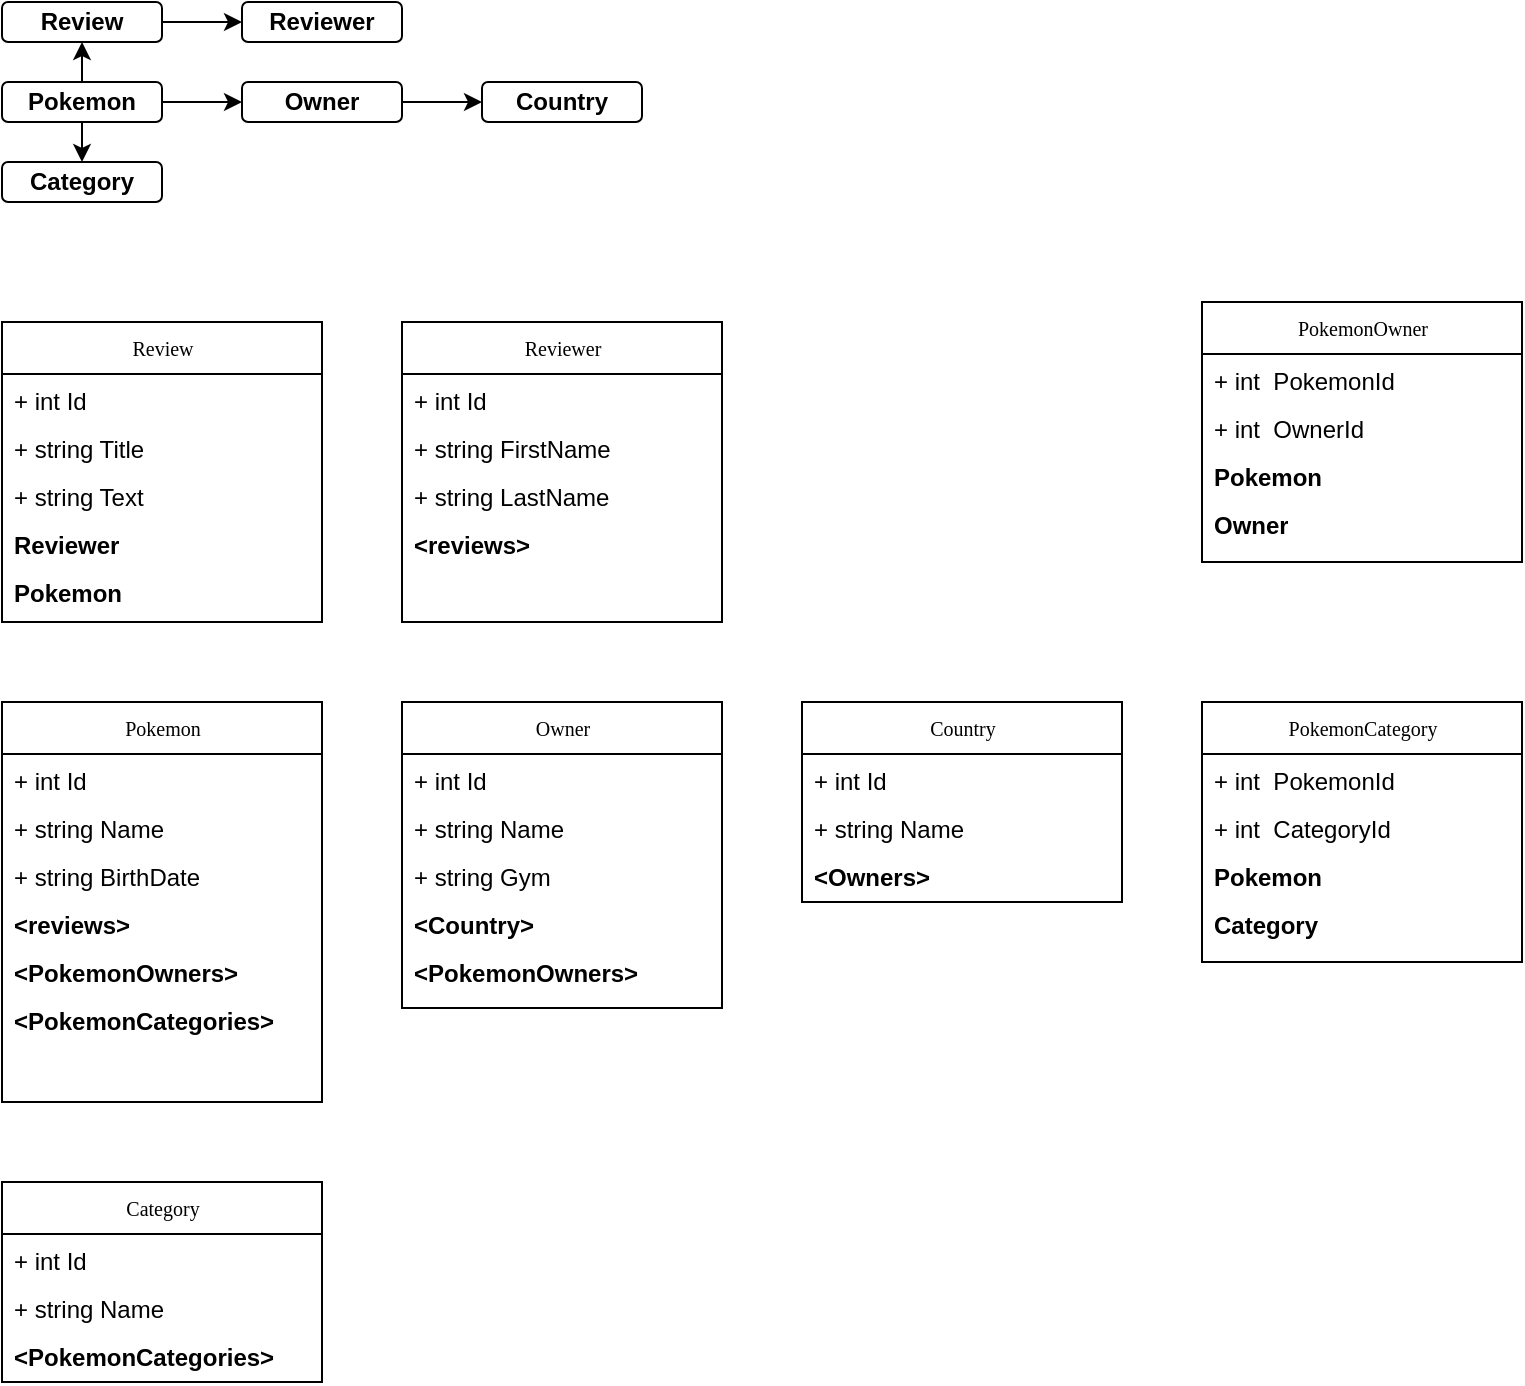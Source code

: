 <mxfile version="21.1.2" type="device">
  <diagram name="Page-1" id="c4acf3e9-155e-7222-9cf6-157b1a14988f">
    <mxGraphModel dx="990" dy="943" grid="1" gridSize="10" guides="1" tooltips="1" connect="1" arrows="1" fold="1" page="1" pageScale="1" pageWidth="850" pageHeight="1100" background="none" math="0" shadow="0">
      <root>
        <mxCell id="0" />
        <mxCell id="1" parent="0" />
        <mxCell id="17acba5748e5396b-30" value="Pokemon" style="swimlane;html=1;fontStyle=0;childLayout=stackLayout;horizontal=1;startSize=26;fillColor=none;horizontalStack=0;resizeParent=1;resizeLast=0;collapsible=1;marginBottom=0;swimlaneFillColor=#ffffff;rounded=0;shadow=0;comic=0;labelBackgroundColor=none;strokeWidth=1;fontFamily=Verdana;fontSize=10;align=center;" parent="1" vertex="1">
          <mxGeometry x="40" y="360" width="160" height="200" as="geometry" />
        </mxCell>
        <mxCell id="17acba5748e5396b-31" value="+ int Id" style="text;html=1;strokeColor=none;fillColor=none;align=left;verticalAlign=top;spacingLeft=4;spacingRight=4;whiteSpace=wrap;overflow=hidden;rotatable=0;points=[[0,0.5],[1,0.5]];portConstraint=eastwest;" parent="17acba5748e5396b-30" vertex="1">
          <mxGeometry y="26" width="160" height="24" as="geometry" />
        </mxCell>
        <mxCell id="USu3_Sf-YFshIbcGizOY-3" value="+ string Name" style="text;html=1;strokeColor=none;fillColor=none;align=left;verticalAlign=top;spacingLeft=4;spacingRight=4;whiteSpace=wrap;overflow=hidden;rotatable=0;points=[[0,0.5],[1,0.5]];portConstraint=eastwest;" vertex="1" parent="17acba5748e5396b-30">
          <mxGeometry y="50" width="160" height="24" as="geometry" />
        </mxCell>
        <mxCell id="USu3_Sf-YFshIbcGizOY-4" value="+ string BirthDate" style="text;html=1;strokeColor=none;fillColor=none;align=left;verticalAlign=top;spacingLeft=4;spacingRight=4;whiteSpace=wrap;overflow=hidden;rotatable=0;points=[[0,0.5],[1,0.5]];portConstraint=eastwest;" vertex="1" parent="17acba5748e5396b-30">
          <mxGeometry y="74" width="160" height="24" as="geometry" />
        </mxCell>
        <mxCell id="USu3_Sf-YFshIbcGizOY-5" value="&lt;b&gt;&amp;lt;reviews&amp;gt;&lt;/b&gt;" style="text;html=1;strokeColor=none;fillColor=none;align=left;verticalAlign=top;spacingLeft=4;spacingRight=4;whiteSpace=wrap;overflow=hidden;rotatable=0;points=[[0,0.5],[1,0.5]];portConstraint=eastwest;" vertex="1" parent="17acba5748e5396b-30">
          <mxGeometry y="98" width="160" height="24" as="geometry" />
        </mxCell>
        <mxCell id="USu3_Sf-YFshIbcGizOY-6" value="&lt;b&gt;&amp;lt;PokemonOwners&amp;gt;&lt;/b&gt;" style="text;html=1;strokeColor=none;fillColor=none;align=left;verticalAlign=top;spacingLeft=4;spacingRight=4;whiteSpace=wrap;overflow=hidden;rotatable=0;points=[[0,0.5],[1,0.5]];portConstraint=eastwest;" vertex="1" parent="17acba5748e5396b-30">
          <mxGeometry y="122" width="160" height="24" as="geometry" />
        </mxCell>
        <mxCell id="USu3_Sf-YFshIbcGizOY-8" value="&lt;b style=&quot;border-color: var(--border-color);&quot;&gt;&amp;lt;PokemonCategories&amp;gt;&lt;/b&gt;" style="text;html=1;strokeColor=none;fillColor=none;align=left;verticalAlign=top;spacingLeft=4;spacingRight=4;whiteSpace=wrap;overflow=hidden;rotatable=0;points=[[0,0.5],[1,0.5]];portConstraint=eastwest;" vertex="1" parent="17acba5748e5396b-30">
          <mxGeometry y="146" width="160" height="24" as="geometry" />
        </mxCell>
        <mxCell id="USu3_Sf-YFshIbcGizOY-9" value="Owner" style="swimlane;html=1;fontStyle=0;childLayout=stackLayout;horizontal=1;startSize=26;fillColor=none;horizontalStack=0;resizeParent=1;resizeLast=0;collapsible=1;marginBottom=0;swimlaneFillColor=#ffffff;rounded=0;shadow=0;comic=0;labelBackgroundColor=none;strokeWidth=1;fontFamily=Verdana;fontSize=10;align=center;" vertex="1" parent="1">
          <mxGeometry x="240" y="360" width="160" height="153" as="geometry" />
        </mxCell>
        <mxCell id="USu3_Sf-YFshIbcGizOY-10" value="+ int Id" style="text;html=1;strokeColor=none;fillColor=none;align=left;verticalAlign=top;spacingLeft=4;spacingRight=4;whiteSpace=wrap;overflow=hidden;rotatable=0;points=[[0,0.5],[1,0.5]];portConstraint=eastwest;" vertex="1" parent="USu3_Sf-YFshIbcGizOY-9">
          <mxGeometry y="26" width="160" height="24" as="geometry" />
        </mxCell>
        <mxCell id="USu3_Sf-YFshIbcGizOY-11" value="+ string Name" style="text;html=1;strokeColor=none;fillColor=none;align=left;verticalAlign=top;spacingLeft=4;spacingRight=4;whiteSpace=wrap;overflow=hidden;rotatable=0;points=[[0,0.5],[1,0.5]];portConstraint=eastwest;" vertex="1" parent="USu3_Sf-YFshIbcGizOY-9">
          <mxGeometry y="50" width="160" height="24" as="geometry" />
        </mxCell>
        <mxCell id="USu3_Sf-YFshIbcGizOY-12" value="+ string Gym" style="text;html=1;strokeColor=none;fillColor=none;align=left;verticalAlign=top;spacingLeft=4;spacingRight=4;whiteSpace=wrap;overflow=hidden;rotatable=0;points=[[0,0.5],[1,0.5]];portConstraint=eastwest;" vertex="1" parent="USu3_Sf-YFshIbcGizOY-9">
          <mxGeometry y="74" width="160" height="24" as="geometry" />
        </mxCell>
        <mxCell id="USu3_Sf-YFshIbcGizOY-13" value="&lt;b&gt;&amp;lt;Country&amp;gt;&lt;/b&gt;" style="text;html=1;strokeColor=none;fillColor=none;align=left;verticalAlign=top;spacingLeft=4;spacingRight=4;whiteSpace=wrap;overflow=hidden;rotatable=0;points=[[0,0.5],[1,0.5]];portConstraint=eastwest;" vertex="1" parent="USu3_Sf-YFshIbcGizOY-9">
          <mxGeometry y="98" width="160" height="24" as="geometry" />
        </mxCell>
        <mxCell id="USu3_Sf-YFshIbcGizOY-16" value="&lt;b&gt;&amp;lt;PokemonOwners&amp;gt;&lt;/b&gt;" style="text;html=1;strokeColor=none;fillColor=none;align=left;verticalAlign=top;spacingLeft=4;spacingRight=4;whiteSpace=wrap;overflow=hidden;rotatable=0;points=[[0,0.5],[1,0.5]];portConstraint=eastwest;" vertex="1" parent="USu3_Sf-YFshIbcGizOY-9">
          <mxGeometry y="122" width="160" height="28" as="geometry" />
        </mxCell>
        <mxCell id="USu3_Sf-YFshIbcGizOY-17" value="Country" style="swimlane;html=1;fontStyle=0;childLayout=stackLayout;horizontal=1;startSize=26;fillColor=none;horizontalStack=0;resizeParent=1;resizeLast=0;collapsible=1;marginBottom=0;swimlaneFillColor=#ffffff;rounded=0;shadow=0;comic=0;labelBackgroundColor=none;strokeWidth=1;fontFamily=Verdana;fontSize=10;align=center;" vertex="1" parent="1">
          <mxGeometry x="440" y="360" width="160" height="100" as="geometry" />
        </mxCell>
        <mxCell id="USu3_Sf-YFshIbcGizOY-18" value="+ int Id" style="text;html=1;strokeColor=none;fillColor=none;align=left;verticalAlign=top;spacingLeft=4;spacingRight=4;whiteSpace=wrap;overflow=hidden;rotatable=0;points=[[0,0.5],[1,0.5]];portConstraint=eastwest;" vertex="1" parent="USu3_Sf-YFshIbcGizOY-17">
          <mxGeometry y="26" width="160" height="24" as="geometry" />
        </mxCell>
        <mxCell id="USu3_Sf-YFshIbcGizOY-19" value="+ string Name" style="text;html=1;strokeColor=none;fillColor=none;align=left;verticalAlign=top;spacingLeft=4;spacingRight=4;whiteSpace=wrap;overflow=hidden;rotatable=0;points=[[0,0.5],[1,0.5]];portConstraint=eastwest;" vertex="1" parent="USu3_Sf-YFshIbcGizOY-17">
          <mxGeometry y="50" width="160" height="24" as="geometry" />
        </mxCell>
        <mxCell id="USu3_Sf-YFshIbcGizOY-21" value="&lt;b&gt;&amp;lt;Owners&amp;gt;&lt;/b&gt;" style="text;html=1;strokeColor=none;fillColor=none;align=left;verticalAlign=top;spacingLeft=4;spacingRight=4;whiteSpace=wrap;overflow=hidden;rotatable=0;points=[[0,0.5],[1,0.5]];portConstraint=eastwest;" vertex="1" parent="USu3_Sf-YFshIbcGizOY-17">
          <mxGeometry y="74" width="160" height="24" as="geometry" />
        </mxCell>
        <mxCell id="USu3_Sf-YFshIbcGizOY-23" value="Category" style="swimlane;html=1;fontStyle=0;childLayout=stackLayout;horizontal=1;startSize=26;fillColor=none;horizontalStack=0;resizeParent=1;resizeLast=0;collapsible=1;marginBottom=0;swimlaneFillColor=#ffffff;rounded=0;shadow=0;comic=0;labelBackgroundColor=none;strokeWidth=1;fontFamily=Verdana;fontSize=10;align=center;" vertex="1" parent="1">
          <mxGeometry x="40" y="600" width="160" height="100" as="geometry" />
        </mxCell>
        <mxCell id="USu3_Sf-YFshIbcGizOY-24" value="+ int Id" style="text;html=1;strokeColor=none;fillColor=none;align=left;verticalAlign=top;spacingLeft=4;spacingRight=4;whiteSpace=wrap;overflow=hidden;rotatable=0;points=[[0,0.5],[1,0.5]];portConstraint=eastwest;" vertex="1" parent="USu3_Sf-YFshIbcGizOY-23">
          <mxGeometry y="26" width="160" height="24" as="geometry" />
        </mxCell>
        <mxCell id="USu3_Sf-YFshIbcGizOY-25" value="+ string Name" style="text;html=1;strokeColor=none;fillColor=none;align=left;verticalAlign=top;spacingLeft=4;spacingRight=4;whiteSpace=wrap;overflow=hidden;rotatable=0;points=[[0,0.5],[1,0.5]];portConstraint=eastwest;" vertex="1" parent="USu3_Sf-YFshIbcGizOY-23">
          <mxGeometry y="50" width="160" height="24" as="geometry" />
        </mxCell>
        <mxCell id="USu3_Sf-YFshIbcGizOY-27" value="&lt;b style=&quot;border-color: var(--border-color);&quot;&gt;&amp;lt;PokemonCategories&amp;gt;&lt;/b&gt;" style="text;html=1;strokeColor=none;fillColor=none;align=left;verticalAlign=top;spacingLeft=4;spacingRight=4;whiteSpace=wrap;overflow=hidden;rotatable=0;points=[[0,0.5],[1,0.5]];portConstraint=eastwest;" vertex="1" parent="USu3_Sf-YFshIbcGizOY-23">
          <mxGeometry y="74" width="160" height="24" as="geometry" />
        </mxCell>
        <mxCell id="USu3_Sf-YFshIbcGizOY-32" value="Review" style="swimlane;html=1;fontStyle=0;childLayout=stackLayout;horizontal=1;startSize=26;fillColor=none;horizontalStack=0;resizeParent=1;resizeLast=0;collapsible=1;marginBottom=0;swimlaneFillColor=#ffffff;rounded=0;shadow=0;comic=0;labelBackgroundColor=none;strokeWidth=1;fontFamily=Verdana;fontSize=10;align=center;" vertex="1" parent="1">
          <mxGeometry x="40" y="170" width="160" height="150" as="geometry" />
        </mxCell>
        <mxCell id="USu3_Sf-YFshIbcGizOY-33" value="+ int Id" style="text;html=1;strokeColor=none;fillColor=none;align=left;verticalAlign=top;spacingLeft=4;spacingRight=4;whiteSpace=wrap;overflow=hidden;rotatable=0;points=[[0,0.5],[1,0.5]];portConstraint=eastwest;" vertex="1" parent="USu3_Sf-YFshIbcGizOY-32">
          <mxGeometry y="26" width="160" height="24" as="geometry" />
        </mxCell>
        <mxCell id="USu3_Sf-YFshIbcGizOY-34" value="+ string Title" style="text;html=1;strokeColor=none;fillColor=none;align=left;verticalAlign=top;spacingLeft=4;spacingRight=4;whiteSpace=wrap;overflow=hidden;rotatable=0;points=[[0,0.5],[1,0.5]];portConstraint=eastwest;" vertex="1" parent="USu3_Sf-YFshIbcGizOY-32">
          <mxGeometry y="50" width="160" height="24" as="geometry" />
        </mxCell>
        <mxCell id="USu3_Sf-YFshIbcGizOY-35" value="+ string Text" style="text;html=1;strokeColor=none;fillColor=none;align=left;verticalAlign=top;spacingLeft=4;spacingRight=4;whiteSpace=wrap;overflow=hidden;rotatable=0;points=[[0,0.5],[1,0.5]];portConstraint=eastwest;" vertex="1" parent="USu3_Sf-YFshIbcGizOY-32">
          <mxGeometry y="74" width="160" height="24" as="geometry" />
        </mxCell>
        <mxCell id="USu3_Sf-YFshIbcGizOY-36" value="&lt;b&gt;Reviewer&lt;/b&gt;" style="text;html=1;strokeColor=none;fillColor=none;align=left;verticalAlign=top;spacingLeft=4;spacingRight=4;whiteSpace=wrap;overflow=hidden;rotatable=0;points=[[0,0.5],[1,0.5]];portConstraint=eastwest;" vertex="1" parent="USu3_Sf-YFshIbcGizOY-32">
          <mxGeometry y="98" width="160" height="24" as="geometry" />
        </mxCell>
        <mxCell id="USu3_Sf-YFshIbcGizOY-37" value="&lt;b&gt;Pokemon&lt;/b&gt;" style="text;html=1;strokeColor=none;fillColor=none;align=left;verticalAlign=top;spacingLeft=4;spacingRight=4;whiteSpace=wrap;overflow=hidden;rotatable=0;points=[[0,0.5],[1,0.5]];portConstraint=eastwest;" vertex="1" parent="USu3_Sf-YFshIbcGizOY-32">
          <mxGeometry y="122" width="160" height="24" as="geometry" />
        </mxCell>
        <mxCell id="USu3_Sf-YFshIbcGizOY-39" value="Reviewer" style="swimlane;html=1;fontStyle=0;childLayout=stackLayout;horizontal=1;startSize=26;fillColor=none;horizontalStack=0;resizeParent=1;resizeLast=0;collapsible=1;marginBottom=0;swimlaneFillColor=#ffffff;rounded=0;shadow=0;comic=0;labelBackgroundColor=none;strokeWidth=1;fontFamily=Verdana;fontSize=10;align=center;" vertex="1" parent="1">
          <mxGeometry x="240" y="170" width="160" height="150" as="geometry" />
        </mxCell>
        <mxCell id="USu3_Sf-YFshIbcGizOY-40" value="+ int Id" style="text;html=1;strokeColor=none;fillColor=none;align=left;verticalAlign=top;spacingLeft=4;spacingRight=4;whiteSpace=wrap;overflow=hidden;rotatable=0;points=[[0,0.5],[1,0.5]];portConstraint=eastwest;" vertex="1" parent="USu3_Sf-YFshIbcGizOY-39">
          <mxGeometry y="26" width="160" height="24" as="geometry" />
        </mxCell>
        <mxCell id="USu3_Sf-YFshIbcGizOY-41" value="+ string FirstName" style="text;html=1;strokeColor=none;fillColor=none;align=left;verticalAlign=top;spacingLeft=4;spacingRight=4;whiteSpace=wrap;overflow=hidden;rotatable=0;points=[[0,0.5],[1,0.5]];portConstraint=eastwest;" vertex="1" parent="USu3_Sf-YFshIbcGizOY-39">
          <mxGeometry y="50" width="160" height="24" as="geometry" />
        </mxCell>
        <mxCell id="USu3_Sf-YFshIbcGizOY-42" value="+ string LastName" style="text;html=1;strokeColor=none;fillColor=none;align=left;verticalAlign=top;spacingLeft=4;spacingRight=4;whiteSpace=wrap;overflow=hidden;rotatable=0;points=[[0,0.5],[1,0.5]];portConstraint=eastwest;" vertex="1" parent="USu3_Sf-YFshIbcGizOY-39">
          <mxGeometry y="74" width="160" height="24" as="geometry" />
        </mxCell>
        <mxCell id="USu3_Sf-YFshIbcGizOY-45" value="&lt;b&gt;&amp;lt;reviews&amp;gt;&lt;/b&gt;" style="text;html=1;strokeColor=none;fillColor=none;align=left;verticalAlign=top;spacingLeft=4;spacingRight=4;whiteSpace=wrap;overflow=hidden;rotatable=0;points=[[0,0.5],[1,0.5]];portConstraint=eastwest;" vertex="1" parent="USu3_Sf-YFshIbcGizOY-39">
          <mxGeometry y="98" width="160" height="24" as="geometry" />
        </mxCell>
        <mxCell id="USu3_Sf-YFshIbcGizOY-46" value="PokemonCategory" style="swimlane;html=1;fontStyle=0;childLayout=stackLayout;horizontal=1;startSize=26;fillColor=none;horizontalStack=0;resizeParent=1;resizeLast=0;collapsible=1;marginBottom=0;swimlaneFillColor=#ffffff;rounded=0;shadow=0;comic=0;labelBackgroundColor=none;strokeWidth=1;fontFamily=Verdana;fontSize=10;align=center;" vertex="1" parent="1">
          <mxGeometry x="640" y="360" width="160" height="130" as="geometry" />
        </mxCell>
        <mxCell id="USu3_Sf-YFshIbcGizOY-47" value="+ int&amp;nbsp; PokemonId" style="text;html=1;strokeColor=none;fillColor=none;align=left;verticalAlign=top;spacingLeft=4;spacingRight=4;whiteSpace=wrap;overflow=hidden;rotatable=0;points=[[0,0.5],[1,0.5]];portConstraint=eastwest;" vertex="1" parent="USu3_Sf-YFshIbcGizOY-46">
          <mxGeometry y="26" width="160" height="24" as="geometry" />
        </mxCell>
        <mxCell id="USu3_Sf-YFshIbcGizOY-48" value="+ int&amp;nbsp; CategoryId" style="text;html=1;strokeColor=none;fillColor=none;align=left;verticalAlign=top;spacingLeft=4;spacingRight=4;whiteSpace=wrap;overflow=hidden;rotatable=0;points=[[0,0.5],[1,0.5]];portConstraint=eastwest;" vertex="1" parent="USu3_Sf-YFshIbcGizOY-46">
          <mxGeometry y="50" width="160" height="24" as="geometry" />
        </mxCell>
        <mxCell id="USu3_Sf-YFshIbcGizOY-51" value="&lt;b&gt;Pokemon&lt;/b&gt;" style="text;html=1;strokeColor=none;fillColor=none;align=left;verticalAlign=top;spacingLeft=4;spacingRight=4;whiteSpace=wrap;overflow=hidden;rotatable=0;points=[[0,0.5],[1,0.5]];portConstraint=eastwest;" vertex="1" parent="USu3_Sf-YFshIbcGizOY-46">
          <mxGeometry y="74" width="160" height="24" as="geometry" />
        </mxCell>
        <mxCell id="USu3_Sf-YFshIbcGizOY-52" value="&lt;b style=&quot;border-color: var(--border-color);&quot;&gt;Category&lt;/b&gt;" style="text;html=1;strokeColor=none;fillColor=none;align=left;verticalAlign=top;spacingLeft=4;spacingRight=4;whiteSpace=wrap;overflow=hidden;rotatable=0;points=[[0,0.5],[1,0.5]];portConstraint=eastwest;" vertex="1" parent="USu3_Sf-YFshIbcGizOY-46">
          <mxGeometry y="98" width="160" height="24" as="geometry" />
        </mxCell>
        <mxCell id="USu3_Sf-YFshIbcGizOY-53" value="PokemonOwner" style="swimlane;html=1;fontStyle=0;childLayout=stackLayout;horizontal=1;startSize=26;fillColor=none;horizontalStack=0;resizeParent=1;resizeLast=0;collapsible=1;marginBottom=0;swimlaneFillColor=#ffffff;rounded=0;shadow=0;comic=0;labelBackgroundColor=none;strokeWidth=1;fontFamily=Verdana;fontSize=10;align=center;" vertex="1" parent="1">
          <mxGeometry x="640" y="160" width="160" height="130" as="geometry" />
        </mxCell>
        <mxCell id="USu3_Sf-YFshIbcGizOY-54" value="+ int&amp;nbsp; PokemonId" style="text;html=1;strokeColor=none;fillColor=none;align=left;verticalAlign=top;spacingLeft=4;spacingRight=4;whiteSpace=wrap;overflow=hidden;rotatable=0;points=[[0,0.5],[1,0.5]];portConstraint=eastwest;" vertex="1" parent="USu3_Sf-YFshIbcGizOY-53">
          <mxGeometry y="26" width="160" height="24" as="geometry" />
        </mxCell>
        <mxCell id="USu3_Sf-YFshIbcGizOY-55" value="+ int&amp;nbsp; OwnerId" style="text;html=1;strokeColor=none;fillColor=none;align=left;verticalAlign=top;spacingLeft=4;spacingRight=4;whiteSpace=wrap;overflow=hidden;rotatable=0;points=[[0,0.5],[1,0.5]];portConstraint=eastwest;" vertex="1" parent="USu3_Sf-YFshIbcGizOY-53">
          <mxGeometry y="50" width="160" height="24" as="geometry" />
        </mxCell>
        <mxCell id="USu3_Sf-YFshIbcGizOY-56" value="&lt;b&gt;Pokemon&lt;/b&gt;" style="text;html=1;strokeColor=none;fillColor=none;align=left;verticalAlign=top;spacingLeft=4;spacingRight=4;whiteSpace=wrap;overflow=hidden;rotatable=0;points=[[0,0.5],[1,0.5]];portConstraint=eastwest;" vertex="1" parent="USu3_Sf-YFshIbcGizOY-53">
          <mxGeometry y="74" width="160" height="24" as="geometry" />
        </mxCell>
        <mxCell id="USu3_Sf-YFshIbcGizOY-57" value="&lt;b style=&quot;border-color: var(--border-color);&quot;&gt;Owner&lt;/b&gt;" style="text;html=1;strokeColor=none;fillColor=none;align=left;verticalAlign=top;spacingLeft=4;spacingRight=4;whiteSpace=wrap;overflow=hidden;rotatable=0;points=[[0,0.5],[1,0.5]];portConstraint=eastwest;" vertex="1" parent="USu3_Sf-YFshIbcGizOY-53">
          <mxGeometry y="98" width="160" height="24" as="geometry" />
        </mxCell>
        <mxCell id="USu3_Sf-YFshIbcGizOY-66" style="edgeStyle=orthogonalEdgeStyle;rounded=0;orthogonalLoop=1;jettySize=auto;html=1;exitX=0;exitY=0.5;exitDx=0;exitDy=0;entryX=1;entryY=0.5;entryDx=0;entryDy=0;" edge="1" parent="1" source="USu3_Sf-YFshIbcGizOY-60" target="USu3_Sf-YFshIbcGizOY-61">
          <mxGeometry relative="1" as="geometry" />
        </mxCell>
        <mxCell id="USu3_Sf-YFshIbcGizOY-60" value="&lt;b&gt;Review&lt;/b&gt;" style="rounded=1;whiteSpace=wrap;html=1;direction=west;" vertex="1" parent="1">
          <mxGeometry x="40" y="10" width="80" height="20" as="geometry" />
        </mxCell>
        <mxCell id="USu3_Sf-YFshIbcGizOY-61" value="&lt;b&gt;Reviewer&lt;/b&gt;" style="rounded=1;whiteSpace=wrap;html=1;direction=west;" vertex="1" parent="1">
          <mxGeometry x="160" y="10" width="80" height="20" as="geometry" />
        </mxCell>
        <mxCell id="USu3_Sf-YFshIbcGizOY-67" style="edgeStyle=orthogonalEdgeStyle;rounded=0;orthogonalLoop=1;jettySize=auto;html=1;exitX=0.5;exitY=1;exitDx=0;exitDy=0;entryX=0.5;entryY=0;entryDx=0;entryDy=0;" edge="1" parent="1" source="USu3_Sf-YFshIbcGizOY-62" target="USu3_Sf-YFshIbcGizOY-60">
          <mxGeometry relative="1" as="geometry" />
        </mxCell>
        <mxCell id="USu3_Sf-YFshIbcGizOY-68" style="edgeStyle=orthogonalEdgeStyle;rounded=0;orthogonalLoop=1;jettySize=auto;html=1;exitX=0.5;exitY=0;exitDx=0;exitDy=0;entryX=0.5;entryY=1;entryDx=0;entryDy=0;" edge="1" parent="1" source="USu3_Sf-YFshIbcGizOY-62" target="USu3_Sf-YFshIbcGizOY-65">
          <mxGeometry relative="1" as="geometry" />
        </mxCell>
        <mxCell id="USu3_Sf-YFshIbcGizOY-69" style="edgeStyle=orthogonalEdgeStyle;rounded=0;orthogonalLoop=1;jettySize=auto;html=1;exitX=0;exitY=0.5;exitDx=0;exitDy=0;entryX=1;entryY=0.5;entryDx=0;entryDy=0;" edge="1" parent="1" source="USu3_Sf-YFshIbcGizOY-62" target="USu3_Sf-YFshIbcGizOY-63">
          <mxGeometry relative="1" as="geometry" />
        </mxCell>
        <mxCell id="USu3_Sf-YFshIbcGizOY-62" value="&lt;b&gt;Pokemon&lt;/b&gt;" style="rounded=1;whiteSpace=wrap;html=1;direction=west;" vertex="1" parent="1">
          <mxGeometry x="40" y="50" width="80" height="20" as="geometry" />
        </mxCell>
        <mxCell id="USu3_Sf-YFshIbcGizOY-70" style="edgeStyle=orthogonalEdgeStyle;rounded=0;orthogonalLoop=1;jettySize=auto;html=1;exitX=0;exitY=0.5;exitDx=0;exitDy=0;entryX=1;entryY=0.5;entryDx=0;entryDy=0;" edge="1" parent="1" source="USu3_Sf-YFshIbcGizOY-63" target="USu3_Sf-YFshIbcGizOY-64">
          <mxGeometry relative="1" as="geometry" />
        </mxCell>
        <mxCell id="USu3_Sf-YFshIbcGizOY-63" value="&lt;b&gt;Owner&lt;/b&gt;" style="rounded=1;whiteSpace=wrap;html=1;direction=west;" vertex="1" parent="1">
          <mxGeometry x="160" y="50" width="80" height="20" as="geometry" />
        </mxCell>
        <mxCell id="USu3_Sf-YFshIbcGizOY-64" value="&lt;b&gt;Country&lt;/b&gt;" style="rounded=1;whiteSpace=wrap;html=1;direction=west;" vertex="1" parent="1">
          <mxGeometry x="280" y="50" width="80" height="20" as="geometry" />
        </mxCell>
        <mxCell id="USu3_Sf-YFshIbcGizOY-65" value="&lt;b&gt;Category&lt;/b&gt;" style="rounded=1;whiteSpace=wrap;html=1;direction=west;" vertex="1" parent="1">
          <mxGeometry x="40" y="90" width="80" height="20" as="geometry" />
        </mxCell>
      </root>
    </mxGraphModel>
  </diagram>
</mxfile>
